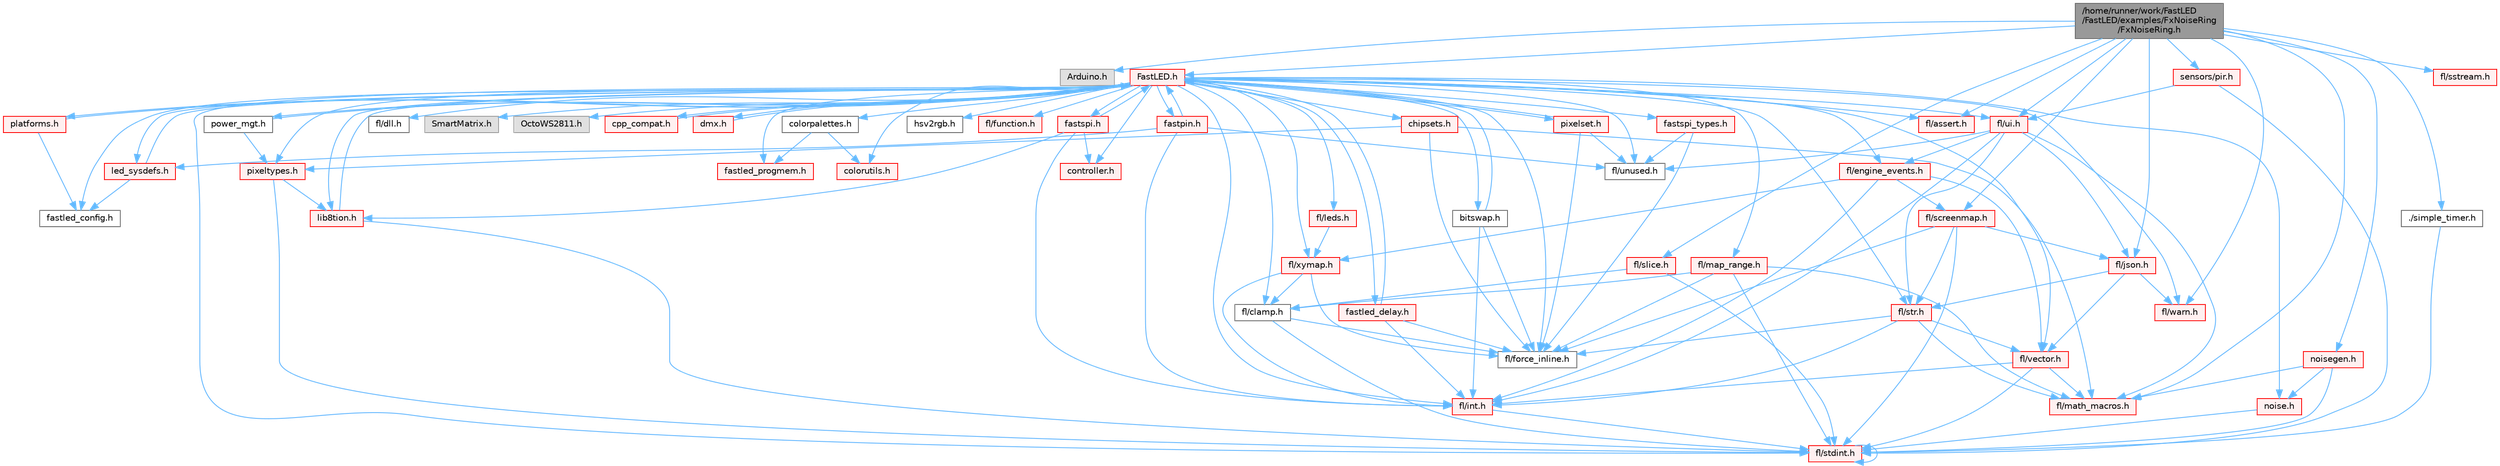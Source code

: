 digraph "/home/runner/work/FastLED/FastLED/examples/FxNoiseRing/FxNoiseRing.h"
{
 // INTERACTIVE_SVG=YES
 // LATEX_PDF_SIZE
  bgcolor="transparent";
  edge [fontname=Helvetica,fontsize=10,labelfontname=Helvetica,labelfontsize=10];
  node [fontname=Helvetica,fontsize=10,shape=box,height=0.2,width=0.4];
  Node1 [id="Node000001",label="/home/runner/work/FastLED\l/FastLED/examples/FxNoiseRing\l/FxNoiseRing.h",height=0.2,width=0.4,color="gray40", fillcolor="grey60", style="filled", fontcolor="black",tooltip=" "];
  Node1 -> Node2 [id="edge1_Node000001_Node000002",color="steelblue1",style="solid",tooltip=" "];
  Node2 [id="Node000002",label="Arduino.h",height=0.2,width=0.4,color="grey60", fillcolor="#E0E0E0", style="filled",tooltip=" "];
  Node1 -> Node3 [id="edge2_Node000001_Node000003",color="steelblue1",style="solid",tooltip=" "];
  Node3 [id="Node000003",label="FastLED.h",height=0.2,width=0.4,color="red", fillcolor="#FFF0F0", style="filled",URL="$db/d97/_fast_l_e_d_8h.html",tooltip="central include file for FastLED, defines the CFastLED class/object"];
  Node3 -> Node4 [id="edge3_Node000003_Node000004",color="steelblue1",style="solid",tooltip=" "];
  Node4 [id="Node000004",label="fl/stdint.h",height=0.2,width=0.4,color="red", fillcolor="#FFF0F0", style="filled",URL="$df/dd8/stdint_8h.html",tooltip=" "];
  Node4 -> Node4 [id="edge4_Node000004_Node000004",color="steelblue1",style="solid",tooltip=" "];
  Node3 -> Node6 [id="edge5_Node000003_Node000006",color="steelblue1",style="solid",tooltip=" "];
  Node6 [id="Node000006",label="fl/dll.h",height=0.2,width=0.4,color="grey40", fillcolor="white", style="filled",URL="$d3/d4b/dll_8h.html",tooltip="FastLED dynamic library interface - lightweight header for external callers."];
  Node3 -> Node7 [id="edge6_Node000003_Node000007",color="steelblue1",style="solid",tooltip=" "];
  Node7 [id="Node000007",label="SmartMatrix.h",height=0.2,width=0.4,color="grey60", fillcolor="#E0E0E0", style="filled",tooltip=" "];
  Node3 -> Node8 [id="edge7_Node000003_Node000008",color="steelblue1",style="solid",tooltip=" "];
  Node8 [id="Node000008",label="OctoWS2811.h",height=0.2,width=0.4,color="grey60", fillcolor="#E0E0E0", style="filled",tooltip=" "];
  Node3 -> Node9 [id="edge8_Node000003_Node000009",color="steelblue1",style="solid",tooltip=" "];
  Node9 [id="Node000009",label="fl/force_inline.h",height=0.2,width=0.4,color="grey40", fillcolor="white", style="filled",URL="$d4/d64/force__inline_8h.html",tooltip=" "];
  Node3 -> Node10 [id="edge9_Node000003_Node000010",color="steelblue1",style="solid",tooltip=" "];
  Node10 [id="Node000010",label="cpp_compat.h",height=0.2,width=0.4,color="red", fillcolor="#FFF0F0", style="filled",URL="$d9/d13/cpp__compat_8h.html",tooltip="Compatibility functions based on C++ version."];
  Node10 -> Node3 [id="edge10_Node000010_Node000003",color="steelblue1",style="solid",tooltip=" "];
  Node3 -> Node12 [id="edge11_Node000003_Node000012",color="steelblue1",style="solid",tooltip=" "];
  Node12 [id="Node000012",label="fastled_config.h",height=0.2,width=0.4,color="grey40", fillcolor="white", style="filled",URL="$d5/d11/fastled__config_8h.html",tooltip="Contains definitions that can be used to configure FastLED at compile time."];
  Node3 -> Node13 [id="edge12_Node000003_Node000013",color="steelblue1",style="solid",tooltip=" "];
  Node13 [id="Node000013",label="led_sysdefs.h",height=0.2,width=0.4,color="red", fillcolor="#FFF0F0", style="filled",URL="$d9/d3e/led__sysdefs_8h.html",tooltip="Determines which platform system definitions to include."];
  Node13 -> Node3 [id="edge13_Node000013_Node000003",color="steelblue1",style="solid",tooltip=" "];
  Node13 -> Node12 [id="edge14_Node000013_Node000012",color="steelblue1",style="solid",tooltip=" "];
  Node3 -> Node16 [id="edge15_Node000003_Node000016",color="steelblue1",style="solid",tooltip=" "];
  Node16 [id="Node000016",label="fastled_delay.h",height=0.2,width=0.4,color="red", fillcolor="#FFF0F0", style="filled",URL="$d0/da8/fastled__delay_8h.html",tooltip="Utility functions and classes for managing delay cycles."];
  Node16 -> Node3 [id="edge16_Node000016_Node000003",color="steelblue1",style="solid",tooltip=" "];
  Node16 -> Node9 [id="edge17_Node000016_Node000009",color="steelblue1",style="solid",tooltip=" "];
  Node16 -> Node18 [id="edge18_Node000016_Node000018",color="steelblue1",style="solid",tooltip=" "];
  Node18 [id="Node000018",label="fl/int.h",height=0.2,width=0.4,color="red", fillcolor="#FFF0F0", style="filled",URL="$d3/d7e/int_8h.html",tooltip=" "];
  Node18 -> Node4 [id="edge19_Node000018_Node000004",color="steelblue1",style="solid",tooltip=" "];
  Node3 -> Node20 [id="edge20_Node000003_Node000020",color="steelblue1",style="solid",tooltip=" "];
  Node20 [id="Node000020",label="bitswap.h",height=0.2,width=0.4,color="grey40", fillcolor="white", style="filled",URL="$de/ded/bitswap_8h.html",tooltip="Functions for doing a rotation of bits/bytes used by parallel output."];
  Node20 -> Node3 [id="edge21_Node000020_Node000003",color="steelblue1",style="solid",tooltip=" "];
  Node20 -> Node9 [id="edge22_Node000020_Node000009",color="steelblue1",style="solid",tooltip=" "];
  Node20 -> Node18 [id="edge23_Node000020_Node000018",color="steelblue1",style="solid",tooltip=" "];
  Node3 -> Node21 [id="edge24_Node000003_Node000021",color="steelblue1",style="solid",tooltip=" "];
  Node21 [id="Node000021",label="controller.h",height=0.2,width=0.4,color="red", fillcolor="#FFF0F0", style="filled",URL="$d2/dd9/controller_8h.html",tooltip="deprecated: base definitions used by led controllers for writing out led data"];
  Node3 -> Node120 [id="edge25_Node000003_Node000120",color="steelblue1",style="solid",tooltip=" "];
  Node120 [id="Node000120",label="fastpin.h",height=0.2,width=0.4,color="red", fillcolor="#FFF0F0", style="filled",URL="$db/d65/fastpin_8h.html",tooltip="Class base definitions for defining fast pin access."];
  Node120 -> Node3 [id="edge26_Node000120_Node000003",color="steelblue1",style="solid",tooltip=" "];
  Node120 -> Node13 [id="edge27_Node000120_Node000013",color="steelblue1",style="solid",tooltip=" "];
  Node120 -> Node57 [id="edge28_Node000120_Node000057",color="steelblue1",style="solid",tooltip=" "];
  Node57 [id="Node000057",label="fl/unused.h",height=0.2,width=0.4,color="grey40", fillcolor="white", style="filled",URL="$d8/d4b/unused_8h.html",tooltip=" "];
  Node120 -> Node18 [id="edge29_Node000120_Node000018",color="steelblue1",style="solid",tooltip=" "];
  Node3 -> Node121 [id="edge30_Node000003_Node000121",color="steelblue1",style="solid",tooltip=" "];
  Node121 [id="Node000121",label="fastspi_types.h",height=0.2,width=0.4,color="red", fillcolor="#FFF0F0", style="filled",URL="$d2/ddb/fastspi__types_8h.html",tooltip="Data types and constants used by SPI interfaces."];
  Node121 -> Node9 [id="edge31_Node000121_Node000009",color="steelblue1",style="solid",tooltip=" "];
  Node121 -> Node57 [id="edge32_Node000121_Node000057",color="steelblue1",style="solid",tooltip=" "];
  Node3 -> Node122 [id="edge33_Node000003_Node000122",color="steelblue1",style="solid",tooltip=" "];
  Node122 [id="Node000122",label="dmx.h",height=0.2,width=0.4,color="red", fillcolor="#FFF0F0", style="filled",URL="$d3/de1/dmx_8h.html",tooltip="Defines the DMX512-based LED controllers."];
  Node122 -> Node3 [id="edge34_Node000122_Node000003",color="steelblue1",style="solid",tooltip=" "];
  Node3 -> Node125 [id="edge35_Node000003_Node000125",color="steelblue1",style="solid",tooltip=" "];
  Node125 [id="Node000125",label="platforms.h",height=0.2,width=0.4,color="red", fillcolor="#FFF0F0", style="filled",URL="$da/dc9/platforms_8h.html",tooltip="Determines which platforms headers to include."];
  Node125 -> Node3 [id="edge36_Node000125_Node000003",color="steelblue1",style="solid",tooltip=" "];
  Node125 -> Node12 [id="edge37_Node000125_Node000012",color="steelblue1",style="solid",tooltip=" "];
  Node3 -> Node33 [id="edge38_Node000003_Node000033",color="steelblue1",style="solid",tooltip=" "];
  Node33 [id="Node000033",label="fastled_progmem.h",height=0.2,width=0.4,color="red", fillcolor="#FFF0F0", style="filled",URL="$df/dab/fastled__progmem_8h.html",tooltip="Wrapper definitions to allow seamless use of PROGMEM in environments that have it."];
  Node3 -> Node24 [id="edge39_Node000003_Node000024",color="steelblue1",style="solid",tooltip=" "];
  Node24 [id="Node000024",label="lib8tion.h",height=0.2,width=0.4,color="red", fillcolor="#FFF0F0", style="filled",URL="$df/da5/lib8tion_8h.html",tooltip="Fast, efficient 8-bit math functions specifically designed for high-performance LED programming."];
  Node24 -> Node3 [id="edge40_Node000024_Node000003",color="steelblue1",style="solid",tooltip=" "];
  Node24 -> Node4 [id="edge41_Node000024_Node000004",color="steelblue1",style="solid",tooltip=" "];
  Node3 -> Node23 [id="edge42_Node000003_Node000023",color="steelblue1",style="solid",tooltip=" "];
  Node23 [id="Node000023",label="pixeltypes.h",height=0.2,width=0.4,color="red", fillcolor="#FFF0F0", style="filled",URL="$d2/dba/pixeltypes_8h.html",tooltip="Includes defintions for RGB and HSV pixels."];
  Node23 -> Node4 [id="edge43_Node000023_Node000004",color="steelblue1",style="solid",tooltip=" "];
  Node23 -> Node24 [id="edge44_Node000023_Node000024",color="steelblue1",style="solid",tooltip=" "];
  Node3 -> Node81 [id="edge45_Node000003_Node000081",color="steelblue1",style="solid",tooltip=" "];
  Node81 [id="Node000081",label="hsv2rgb.h",height=0.2,width=0.4,color="grey40", fillcolor="white", style="filled",URL="$de/d9a/hsv2rgb_8h.html",tooltip="Functions to convert from the HSV colorspace to the RGB colorspace."];
  Node3 -> Node127 [id="edge46_Node000003_Node000127",color="steelblue1",style="solid",tooltip=" "];
  Node127 [id="Node000127",label="colorutils.h",height=0.2,width=0.4,color="red", fillcolor="#FFF0F0", style="filled",URL="$d1/dfb/colorutils_8h.html",tooltip=" "];
  Node3 -> Node132 [id="edge47_Node000003_Node000132",color="steelblue1",style="solid",tooltip=" "];
  Node132 [id="Node000132",label="pixelset.h",height=0.2,width=0.4,color="red", fillcolor="#FFF0F0", style="filled",URL="$d4/d46/pixelset_8h.html",tooltip="Declares classes for managing logical groups of LEDs."];
  Node132 -> Node9 [id="edge48_Node000132_Node000009",color="steelblue1",style="solid",tooltip=" "];
  Node132 -> Node57 [id="edge49_Node000132_Node000057",color="steelblue1",style="solid",tooltip=" "];
  Node132 -> Node3 [id="edge50_Node000132_Node000003",color="steelblue1",style="solid",tooltip=" "];
  Node3 -> Node133 [id="edge51_Node000003_Node000133",color="steelblue1",style="solid",tooltip=" "];
  Node133 [id="Node000133",label="colorpalettes.h",height=0.2,width=0.4,color="grey40", fillcolor="white", style="filled",URL="$dc/dcc/colorpalettes_8h.html",tooltip="Declarations for the predefined color palettes supplied by FastLED."];
  Node133 -> Node127 [id="edge52_Node000133_Node000127",color="steelblue1",style="solid",tooltip=" "];
  Node133 -> Node33 [id="edge53_Node000133_Node000033",color="steelblue1",style="solid",tooltip=" "];
  Node3 -> Node134 [id="edge54_Node000003_Node000134",color="steelblue1",style="solid",tooltip=" "];
  Node134 [id="Node000134",label="noise.h",height=0.2,width=0.4,color="red", fillcolor="#FFF0F0", style="filled",URL="$d1/d31/noise_8h.html",tooltip="Functions to generate and fill arrays with noise."];
  Node134 -> Node4 [id="edge55_Node000134_Node000004",color="steelblue1",style="solid",tooltip=" "];
  Node3 -> Node135 [id="edge56_Node000003_Node000135",color="steelblue1",style="solid",tooltip=" "];
  Node135 [id="Node000135",label="power_mgt.h",height=0.2,width=0.4,color="grey40", fillcolor="white", style="filled",URL="$dc/d5b/power__mgt_8h.html",tooltip="Functions to limit the power used by FastLED."];
  Node135 -> Node3 [id="edge57_Node000135_Node000003",color="steelblue1",style="solid",tooltip=" "];
  Node135 -> Node23 [id="edge58_Node000135_Node000023",color="steelblue1",style="solid",tooltip=" "];
  Node3 -> Node136 [id="edge59_Node000003_Node000136",color="steelblue1",style="solid",tooltip=" "];
  Node136 [id="Node000136",label="fastspi.h",height=0.2,width=0.4,color="red", fillcolor="#FFF0F0", style="filled",URL="$d6/ddc/fastspi_8h.html",tooltip="Serial peripheral interface (SPI) definitions per platform."];
  Node136 -> Node3 [id="edge60_Node000136_Node000003",color="steelblue1",style="solid",tooltip=" "];
  Node136 -> Node21 [id="edge61_Node000136_Node000021",color="steelblue1",style="solid",tooltip=" "];
  Node136 -> Node24 [id="edge62_Node000136_Node000024",color="steelblue1",style="solid",tooltip=" "];
  Node136 -> Node18 [id="edge63_Node000136_Node000018",color="steelblue1",style="solid",tooltip=" "];
  Node3 -> Node138 [id="edge64_Node000003_Node000138",color="steelblue1",style="solid",tooltip=" "];
  Node138 [id="Node000138",label="chipsets.h",height=0.2,width=0.4,color="red", fillcolor="#FFF0F0", style="filled",URL="$db/d66/chipsets_8h.html",tooltip="Contains the bulk of the definitions for the various LED chipsets supported."];
  Node138 -> Node23 [id="edge65_Node000138_Node000023",color="steelblue1",style="solid",tooltip=" "];
  Node138 -> Node9 [id="edge66_Node000138_Node000009",color="steelblue1",style="solid",tooltip=" "];
  Node138 -> Node41 [id="edge67_Node000138_Node000041",color="steelblue1",style="solid",tooltip=" "];
  Node41 [id="Node000041",label="fl/math_macros.h",height=0.2,width=0.4,color="red", fillcolor="#FFF0F0", style="filled",URL="$d8/db8/math__macros_8h.html",tooltip=" "];
  Node3 -> Node96 [id="edge68_Node000003_Node000096",color="steelblue1",style="solid",tooltip=" "];
  Node96 [id="Node000096",label="fl/engine_events.h",height=0.2,width=0.4,color="red", fillcolor="#FFF0F0", style="filled",URL="$db/dc0/engine__events_8h.html",tooltip=" "];
  Node96 -> Node97 [id="edge69_Node000096_Node000097",color="steelblue1",style="solid",tooltip=" "];
  Node97 [id="Node000097",label="fl/screenmap.h",height=0.2,width=0.4,color="red", fillcolor="#FFF0F0", style="filled",URL="$d7/d97/screenmap_8h.html",tooltip=" "];
  Node97 -> Node4 [id="edge70_Node000097_Node000004",color="steelblue1",style="solid",tooltip=" "];
  Node97 -> Node9 [id="edge71_Node000097_Node000009",color="steelblue1",style="solid",tooltip=" "];
  Node97 -> Node35 [id="edge72_Node000097_Node000035",color="steelblue1",style="solid",tooltip=" "];
  Node35 [id="Node000035",label="fl/str.h",height=0.2,width=0.4,color="red", fillcolor="#FFF0F0", style="filled",URL="$d1/d93/str_8h.html",tooltip=" "];
  Node35 -> Node18 [id="edge73_Node000035_Node000018",color="steelblue1",style="solid",tooltip=" "];
  Node35 -> Node41 [id="edge74_Node000035_Node000041",color="steelblue1",style="solid",tooltip=" "];
  Node35 -> Node70 [id="edge75_Node000035_Node000070",color="steelblue1",style="solid",tooltip=" "];
  Node70 [id="Node000070",label="fl/vector.h",height=0.2,width=0.4,color="red", fillcolor="#FFF0F0", style="filled",URL="$d6/d68/vector_8h.html",tooltip=" "];
  Node70 -> Node4 [id="edge76_Node000070_Node000004",color="steelblue1",style="solid",tooltip=" "];
  Node70 -> Node18 [id="edge77_Node000070_Node000018",color="steelblue1",style="solid",tooltip=" "];
  Node70 -> Node41 [id="edge78_Node000070_Node000041",color="steelblue1",style="solid",tooltip=" "];
  Node35 -> Node9 [id="edge79_Node000035_Node000009",color="steelblue1",style="solid",tooltip=" "];
  Node97 -> Node107 [id="edge80_Node000097_Node000107",color="steelblue1",style="solid",tooltip=" "];
  Node107 [id="Node000107",label="fl/json.h",height=0.2,width=0.4,color="red", fillcolor="#FFF0F0", style="filled",URL="$d7/d91/fl_2json_8h.html",tooltip="FastLED's Elegant JSON Library: fl::Json"];
  Node107 -> Node70 [id="edge81_Node000107_Node000070",color="steelblue1",style="solid",tooltip=" "];
  Node107 -> Node35 [id="edge82_Node000107_Node000035",color="steelblue1",style="solid",tooltip=" "];
  Node107 -> Node110 [id="edge83_Node000107_Node000110",color="steelblue1",style="solid",tooltip=" "];
  Node110 [id="Node000110",label="fl/warn.h",height=0.2,width=0.4,color="red", fillcolor="#FFF0F0", style="filled",URL="$de/d77/warn_8h.html",tooltip=" "];
  Node96 -> Node70 [id="edge84_Node000096_Node000070",color="steelblue1",style="solid",tooltip=" "];
  Node96 -> Node117 [id="edge85_Node000096_Node000117",color="steelblue1",style="solid",tooltip=" "];
  Node117 [id="Node000117",label="fl/xymap.h",height=0.2,width=0.4,color="red", fillcolor="#FFF0F0", style="filled",URL="$da/d61/xymap_8h.html",tooltip=" "];
  Node117 -> Node18 [id="edge86_Node000117_Node000018",color="steelblue1",style="solid",tooltip=" "];
  Node117 -> Node9 [id="edge87_Node000117_Node000009",color="steelblue1",style="solid",tooltip=" "];
  Node117 -> Node39 [id="edge88_Node000117_Node000039",color="steelblue1",style="solid",tooltip=" "];
  Node39 [id="Node000039",label="fl/clamp.h",height=0.2,width=0.4,color="grey40", fillcolor="white", style="filled",URL="$d6/dd3/clamp_8h.html",tooltip=" "];
  Node39 -> Node4 [id="edge89_Node000039_Node000004",color="steelblue1",style="solid",tooltip=" "];
  Node39 -> Node9 [id="edge90_Node000039_Node000009",color="steelblue1",style="solid",tooltip=" "];
  Node96 -> Node18 [id="edge91_Node000096_Node000018",color="steelblue1",style="solid",tooltip=" "];
  Node3 -> Node140 [id="edge92_Node000003_Node000140",color="steelblue1",style="solid",tooltip=" "];
  Node140 [id="Node000140",label="fl/leds.h",height=0.2,width=0.4,color="red", fillcolor="#FFF0F0", style="filled",URL="$da/d78/leds_8h.html",tooltip=" "];
  Node140 -> Node117 [id="edge93_Node000140_Node000117",color="steelblue1",style="solid",tooltip=" "];
  Node3 -> Node18 [id="edge94_Node000003_Node000018",color="steelblue1",style="solid",tooltip=" "];
  Node3 -> Node35 [id="edge95_Node000003_Node000035",color="steelblue1",style="solid",tooltip=" "];
  Node3 -> Node117 [id="edge96_Node000003_Node000117",color="steelblue1",style="solid",tooltip=" "];
  Node3 -> Node39 [id="edge97_Node000003_Node000039",color="steelblue1",style="solid",tooltip=" "];
  Node3 -> Node40 [id="edge98_Node000003_Node000040",color="steelblue1",style="solid",tooltip=" "];
  Node40 [id="Node000040",label="fl/map_range.h",height=0.2,width=0.4,color="red", fillcolor="#FFF0F0", style="filled",URL="$d1/d47/map__range_8h.html",tooltip=" "];
  Node40 -> Node4 [id="edge99_Node000040_Node000004",color="steelblue1",style="solid",tooltip=" "];
  Node40 -> Node39 [id="edge100_Node000040_Node000039",color="steelblue1",style="solid",tooltip=" "];
  Node40 -> Node9 [id="edge101_Node000040_Node000009",color="steelblue1",style="solid",tooltip=" "];
  Node40 -> Node41 [id="edge102_Node000040_Node000041",color="steelblue1",style="solid",tooltip=" "];
  Node3 -> Node110 [id="edge103_Node000003_Node000110",color="steelblue1",style="solid",tooltip=" "];
  Node3 -> Node100 [id="edge104_Node000003_Node000100",color="steelblue1",style="solid",tooltip=" "];
  Node100 [id="Node000100",label="fl/assert.h",height=0.2,width=0.4,color="red", fillcolor="#FFF0F0", style="filled",URL="$dc/da7/assert_8h.html",tooltip=" "];
  Node3 -> Node57 [id="edge105_Node000003_Node000057",color="steelblue1",style="solid",tooltip=" "];
  Node3 -> Node70 [id="edge106_Node000003_Node000070",color="steelblue1",style="solid",tooltip=" "];
  Node3 -> Node115 [id="edge107_Node000003_Node000115",color="steelblue1",style="solid",tooltip=" "];
  Node115 [id="Node000115",label="fl/function.h",height=0.2,width=0.4,color="red", fillcolor="#FFF0F0", style="filled",URL="$dd/d67/function_8h.html",tooltip=" "];
  Node3 -> Node142 [id="edge108_Node000003_Node000142",color="steelblue1",style="solid",tooltip=" "];
  Node142 [id="Node000142",label="fl/ui.h",height=0.2,width=0.4,color="red", fillcolor="#FFF0F0", style="filled",URL="$d9/d3b/ui_8h.html",tooltip=" "];
  Node142 -> Node107 [id="edge109_Node000142_Node000107",color="steelblue1",style="solid",tooltip=" "];
  Node142 -> Node35 [id="edge110_Node000142_Node000035",color="steelblue1",style="solid",tooltip=" "];
  Node142 -> Node18 [id="edge111_Node000142_Node000018",color="steelblue1",style="solid",tooltip=" "];
  Node142 -> Node96 [id="edge112_Node000142_Node000096",color="steelblue1",style="solid",tooltip=" "];
  Node142 -> Node41 [id="edge113_Node000142_Node000041",color="steelblue1",style="solid",tooltip=" "];
  Node142 -> Node57 [id="edge114_Node000142_Node000057",color="steelblue1",style="solid",tooltip=" "];
  Node1 -> Node107 [id="edge115_Node000001_Node000107",color="steelblue1",style="solid",tooltip=" "];
  Node1 -> Node41 [id="edge116_Node000001_Node000041",color="steelblue1",style="solid",tooltip=" "];
  Node1 -> Node110 [id="edge117_Node000001_Node000110",color="steelblue1",style="solid",tooltip=" "];
  Node1 -> Node150 [id="edge118_Node000001_Node000150",color="steelblue1",style="solid",tooltip=" "];
  Node150 [id="Node000150",label="noisegen.h",height=0.2,width=0.4,color="red", fillcolor="#FFF0F0", style="filled",URL="$d8/d10/noisegen_8h.html",tooltip="Noise generation classes."];
  Node150 -> Node4 [id="edge119_Node000150_Node000004",color="steelblue1",style="solid",tooltip=" "];
  Node150 -> Node134 [id="edge120_Node000150_Node000134",color="steelblue1",style="solid",tooltip=" "];
  Node150 -> Node41 [id="edge121_Node000150_Node000041",color="steelblue1",style="solid",tooltip=" "];
  Node1 -> Node97 [id="edge122_Node000001_Node000097",color="steelblue1",style="solid",tooltip=" "];
  Node1 -> Node74 [id="edge123_Node000001_Node000074",color="steelblue1",style="solid",tooltip=" "];
  Node74 [id="Node000074",label="fl/slice.h",height=0.2,width=0.4,color="red", fillcolor="#FFF0F0", style="filled",URL="$d0/d48/slice_8h.html",tooltip=" "];
  Node74 -> Node4 [id="edge124_Node000074_Node000004",color="steelblue1",style="solid",tooltip=" "];
  Node74 -> Node39 [id="edge125_Node000074_Node000039",color="steelblue1",style="solid",tooltip=" "];
  Node1 -> Node142 [id="edge126_Node000001_Node000142",color="steelblue1",style="solid",tooltip=" "];
  Node1 -> Node151 [id="edge127_Node000001_Node000151",color="steelblue1",style="solid",tooltip=" "];
  Node151 [id="Node000151",label="sensors/pir.h",height=0.2,width=0.4,color="red", fillcolor="#FFF0F0", style="filled",URL="$d9/dd3/pir_8h.html",tooltip=" "];
  Node151 -> Node4 [id="edge128_Node000151_Node000004",color="steelblue1",style="solid",tooltip=" "];
  Node151 -> Node142 [id="edge129_Node000151_Node000142",color="steelblue1",style="solid",tooltip=" "];
  Node1 -> Node153 [id="edge130_Node000001_Node000153",color="steelblue1",style="solid",tooltip=" "];
  Node153 [id="Node000153",label="./simple_timer.h",height=0.2,width=0.4,color="grey40", fillcolor="white", style="filled",URL="$df/d96/simple__timer_8h.html",tooltip=" "];
  Node153 -> Node4 [id="edge131_Node000153_Node000004",color="steelblue1",style="solid",tooltip=" "];
  Node1 -> Node154 [id="edge132_Node000001_Node000154",color="steelblue1",style="solid",tooltip=" "];
  Node154 [id="Node000154",label="fl/sstream.h",height=0.2,width=0.4,color="red", fillcolor="#FFF0F0", style="filled",URL="$da/da4/sstream_8h.html",tooltip=" "];
  Node1 -> Node100 [id="edge133_Node000001_Node000100",color="steelblue1",style="solid",tooltip=" "];
}
